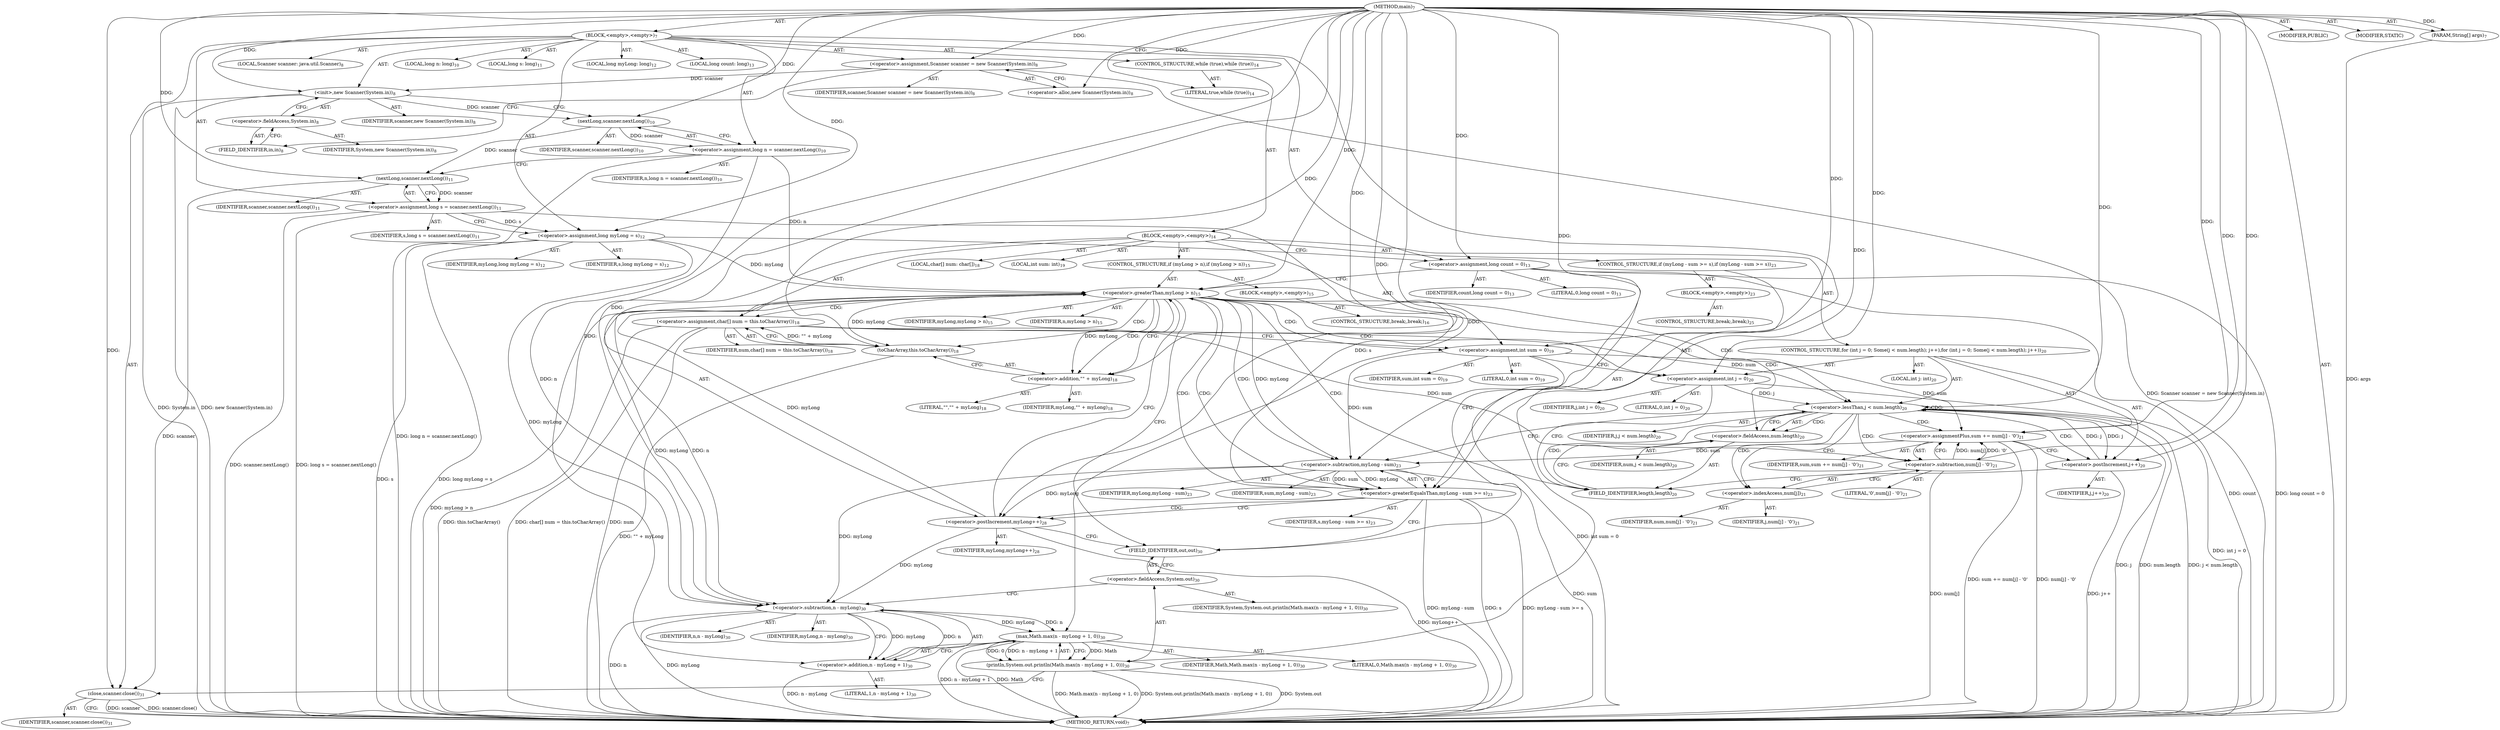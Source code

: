 digraph "main" {  
"19" [label = <(METHOD,main)<SUB>7</SUB>> ]
"20" [label = <(PARAM,String[] args)<SUB>7</SUB>> ]
"21" [label = <(BLOCK,&lt;empty&gt;,&lt;empty&gt;)<SUB>7</SUB>> ]
"4" [label = <(LOCAL,Scanner scanner: java.util.Scanner)<SUB>8</SUB>> ]
"22" [label = <(&lt;operator&gt;.assignment,Scanner scanner = new Scanner(System.in))<SUB>8</SUB>> ]
"23" [label = <(IDENTIFIER,scanner,Scanner scanner = new Scanner(System.in))<SUB>8</SUB>> ]
"24" [label = <(&lt;operator&gt;.alloc,new Scanner(System.in))<SUB>8</SUB>> ]
"25" [label = <(&lt;init&gt;,new Scanner(System.in))<SUB>8</SUB>> ]
"3" [label = <(IDENTIFIER,scanner,new Scanner(System.in))<SUB>8</SUB>> ]
"26" [label = <(&lt;operator&gt;.fieldAccess,System.in)<SUB>8</SUB>> ]
"27" [label = <(IDENTIFIER,System,new Scanner(System.in))<SUB>8</SUB>> ]
"28" [label = <(FIELD_IDENTIFIER,in,in)<SUB>8</SUB>> ]
"29" [label = <(LOCAL,long n: long)<SUB>10</SUB>> ]
"30" [label = <(&lt;operator&gt;.assignment,long n = scanner.nextLong())<SUB>10</SUB>> ]
"31" [label = <(IDENTIFIER,n,long n = scanner.nextLong())<SUB>10</SUB>> ]
"32" [label = <(nextLong,scanner.nextLong())<SUB>10</SUB>> ]
"33" [label = <(IDENTIFIER,scanner,scanner.nextLong())<SUB>10</SUB>> ]
"34" [label = <(LOCAL,long s: long)<SUB>11</SUB>> ]
"35" [label = <(&lt;operator&gt;.assignment,long s = scanner.nextLong())<SUB>11</SUB>> ]
"36" [label = <(IDENTIFIER,s,long s = scanner.nextLong())<SUB>11</SUB>> ]
"37" [label = <(nextLong,scanner.nextLong())<SUB>11</SUB>> ]
"38" [label = <(IDENTIFIER,scanner,scanner.nextLong())<SUB>11</SUB>> ]
"39" [label = <(LOCAL,long myLong: long)<SUB>12</SUB>> ]
"40" [label = <(&lt;operator&gt;.assignment,long myLong = s)<SUB>12</SUB>> ]
"41" [label = <(IDENTIFIER,myLong,long myLong = s)<SUB>12</SUB>> ]
"42" [label = <(IDENTIFIER,s,long myLong = s)<SUB>12</SUB>> ]
"43" [label = <(LOCAL,long count: long)<SUB>13</SUB>> ]
"44" [label = <(&lt;operator&gt;.assignment,long count = 0)<SUB>13</SUB>> ]
"45" [label = <(IDENTIFIER,count,long count = 0)<SUB>13</SUB>> ]
"46" [label = <(LITERAL,0,long count = 0)<SUB>13</SUB>> ]
"47" [label = <(CONTROL_STRUCTURE,while (true),while (true))<SUB>14</SUB>> ]
"48" [label = <(LITERAL,true,while (true))<SUB>14</SUB>> ]
"49" [label = <(BLOCK,&lt;empty&gt;,&lt;empty&gt;)<SUB>14</SUB>> ]
"50" [label = <(CONTROL_STRUCTURE,if (myLong &gt; n),if (myLong &gt; n))<SUB>15</SUB>> ]
"51" [label = <(&lt;operator&gt;.greaterThan,myLong &gt; n)<SUB>15</SUB>> ]
"52" [label = <(IDENTIFIER,myLong,myLong &gt; n)<SUB>15</SUB>> ]
"53" [label = <(IDENTIFIER,n,myLong &gt; n)<SUB>15</SUB>> ]
"54" [label = <(BLOCK,&lt;empty&gt;,&lt;empty&gt;)<SUB>15</SUB>> ]
"55" [label = <(CONTROL_STRUCTURE,break;,break;)<SUB>16</SUB>> ]
"56" [label = <(LOCAL,char[] num: char[])<SUB>18</SUB>> ]
"57" [label = <(&lt;operator&gt;.assignment,char[] num = this.toCharArray())<SUB>18</SUB>> ]
"58" [label = <(IDENTIFIER,num,char[] num = this.toCharArray())<SUB>18</SUB>> ]
"59" [label = <(toCharArray,this.toCharArray())<SUB>18</SUB>> ]
"60" [label = <(&lt;operator&gt;.addition,&quot;&quot; + myLong)<SUB>18</SUB>> ]
"61" [label = <(LITERAL,&quot;&quot;,&quot;&quot; + myLong)<SUB>18</SUB>> ]
"62" [label = <(IDENTIFIER,myLong,&quot;&quot; + myLong)<SUB>18</SUB>> ]
"63" [label = <(LOCAL,int sum: int)<SUB>19</SUB>> ]
"64" [label = <(&lt;operator&gt;.assignment,int sum = 0)<SUB>19</SUB>> ]
"65" [label = <(IDENTIFIER,sum,int sum = 0)<SUB>19</SUB>> ]
"66" [label = <(LITERAL,0,int sum = 0)<SUB>19</SUB>> ]
"67" [label = <(CONTROL_STRUCTURE,for (int j = 0; Some(j &lt; num.length); j++),for (int j = 0; Some(j &lt; num.length); j++))<SUB>20</SUB>> ]
"68" [label = <(LOCAL,int j: int)<SUB>20</SUB>> ]
"69" [label = <(&lt;operator&gt;.assignment,int j = 0)<SUB>20</SUB>> ]
"70" [label = <(IDENTIFIER,j,int j = 0)<SUB>20</SUB>> ]
"71" [label = <(LITERAL,0,int j = 0)<SUB>20</SUB>> ]
"72" [label = <(&lt;operator&gt;.lessThan,j &lt; num.length)<SUB>20</SUB>> ]
"73" [label = <(IDENTIFIER,j,j &lt; num.length)<SUB>20</SUB>> ]
"74" [label = <(&lt;operator&gt;.fieldAccess,num.length)<SUB>20</SUB>> ]
"75" [label = <(IDENTIFIER,num,j &lt; num.length)<SUB>20</SUB>> ]
"76" [label = <(FIELD_IDENTIFIER,length,length)<SUB>20</SUB>> ]
"77" [label = <(&lt;operator&gt;.postIncrement,j++)<SUB>20</SUB>> ]
"78" [label = <(IDENTIFIER,j,j++)<SUB>20</SUB>> ]
"79" [label = <(&lt;operator&gt;.assignmentPlus,sum += num[j] - '0')<SUB>21</SUB>> ]
"80" [label = <(IDENTIFIER,sum,sum += num[j] - '0')<SUB>21</SUB>> ]
"81" [label = <(&lt;operator&gt;.subtraction,num[j] - '0')<SUB>21</SUB>> ]
"82" [label = <(&lt;operator&gt;.indexAccess,num[j])<SUB>21</SUB>> ]
"83" [label = <(IDENTIFIER,num,num[j] - '0')<SUB>21</SUB>> ]
"84" [label = <(IDENTIFIER,j,num[j] - '0')<SUB>21</SUB>> ]
"85" [label = <(LITERAL,'0',num[j] - '0')<SUB>21</SUB>> ]
"86" [label = <(CONTROL_STRUCTURE,if (myLong - sum &gt;= s),if (myLong - sum &gt;= s))<SUB>23</SUB>> ]
"87" [label = <(&lt;operator&gt;.greaterEqualsThan,myLong - sum &gt;= s)<SUB>23</SUB>> ]
"88" [label = <(&lt;operator&gt;.subtraction,myLong - sum)<SUB>23</SUB>> ]
"89" [label = <(IDENTIFIER,myLong,myLong - sum)<SUB>23</SUB>> ]
"90" [label = <(IDENTIFIER,sum,myLong - sum)<SUB>23</SUB>> ]
"91" [label = <(IDENTIFIER,s,myLong - sum &gt;= s)<SUB>23</SUB>> ]
"92" [label = <(BLOCK,&lt;empty&gt;,&lt;empty&gt;)<SUB>23</SUB>> ]
"93" [label = <(CONTROL_STRUCTURE,break;,break;)<SUB>25</SUB>> ]
"94" [label = <(&lt;operator&gt;.postIncrement,myLong++)<SUB>28</SUB>> ]
"95" [label = <(IDENTIFIER,myLong,myLong++)<SUB>28</SUB>> ]
"96" [label = <(println,System.out.println(Math.max(n - myLong + 1, 0)))<SUB>30</SUB>> ]
"97" [label = <(&lt;operator&gt;.fieldAccess,System.out)<SUB>30</SUB>> ]
"98" [label = <(IDENTIFIER,System,System.out.println(Math.max(n - myLong + 1, 0)))<SUB>30</SUB>> ]
"99" [label = <(FIELD_IDENTIFIER,out,out)<SUB>30</SUB>> ]
"100" [label = <(max,Math.max(n - myLong + 1, 0))<SUB>30</SUB>> ]
"101" [label = <(IDENTIFIER,Math,Math.max(n - myLong + 1, 0))<SUB>30</SUB>> ]
"102" [label = <(&lt;operator&gt;.addition,n - myLong + 1)<SUB>30</SUB>> ]
"103" [label = <(&lt;operator&gt;.subtraction,n - myLong)<SUB>30</SUB>> ]
"104" [label = <(IDENTIFIER,n,n - myLong)<SUB>30</SUB>> ]
"105" [label = <(IDENTIFIER,myLong,n - myLong)<SUB>30</SUB>> ]
"106" [label = <(LITERAL,1,n - myLong + 1)<SUB>30</SUB>> ]
"107" [label = <(LITERAL,0,Math.max(n - myLong + 1, 0))<SUB>30</SUB>> ]
"108" [label = <(close,scanner.close())<SUB>31</SUB>> ]
"109" [label = <(IDENTIFIER,scanner,scanner.close())<SUB>31</SUB>> ]
"110" [label = <(MODIFIER,PUBLIC)> ]
"111" [label = <(MODIFIER,STATIC)> ]
"112" [label = <(METHOD_RETURN,void)<SUB>7</SUB>> ]
  "19" -> "20"  [ label = "AST: "] 
  "19" -> "21"  [ label = "AST: "] 
  "19" -> "110"  [ label = "AST: "] 
  "19" -> "111"  [ label = "AST: "] 
  "19" -> "112"  [ label = "AST: "] 
  "21" -> "4"  [ label = "AST: "] 
  "21" -> "22"  [ label = "AST: "] 
  "21" -> "25"  [ label = "AST: "] 
  "21" -> "29"  [ label = "AST: "] 
  "21" -> "30"  [ label = "AST: "] 
  "21" -> "34"  [ label = "AST: "] 
  "21" -> "35"  [ label = "AST: "] 
  "21" -> "39"  [ label = "AST: "] 
  "21" -> "40"  [ label = "AST: "] 
  "21" -> "43"  [ label = "AST: "] 
  "21" -> "44"  [ label = "AST: "] 
  "21" -> "47"  [ label = "AST: "] 
  "21" -> "96"  [ label = "AST: "] 
  "21" -> "108"  [ label = "AST: "] 
  "22" -> "23"  [ label = "AST: "] 
  "22" -> "24"  [ label = "AST: "] 
  "25" -> "3"  [ label = "AST: "] 
  "25" -> "26"  [ label = "AST: "] 
  "26" -> "27"  [ label = "AST: "] 
  "26" -> "28"  [ label = "AST: "] 
  "30" -> "31"  [ label = "AST: "] 
  "30" -> "32"  [ label = "AST: "] 
  "32" -> "33"  [ label = "AST: "] 
  "35" -> "36"  [ label = "AST: "] 
  "35" -> "37"  [ label = "AST: "] 
  "37" -> "38"  [ label = "AST: "] 
  "40" -> "41"  [ label = "AST: "] 
  "40" -> "42"  [ label = "AST: "] 
  "44" -> "45"  [ label = "AST: "] 
  "44" -> "46"  [ label = "AST: "] 
  "47" -> "48"  [ label = "AST: "] 
  "47" -> "49"  [ label = "AST: "] 
  "49" -> "50"  [ label = "AST: "] 
  "49" -> "56"  [ label = "AST: "] 
  "49" -> "57"  [ label = "AST: "] 
  "49" -> "63"  [ label = "AST: "] 
  "49" -> "64"  [ label = "AST: "] 
  "49" -> "67"  [ label = "AST: "] 
  "49" -> "86"  [ label = "AST: "] 
  "49" -> "94"  [ label = "AST: "] 
  "50" -> "51"  [ label = "AST: "] 
  "50" -> "54"  [ label = "AST: "] 
  "51" -> "52"  [ label = "AST: "] 
  "51" -> "53"  [ label = "AST: "] 
  "54" -> "55"  [ label = "AST: "] 
  "57" -> "58"  [ label = "AST: "] 
  "57" -> "59"  [ label = "AST: "] 
  "59" -> "60"  [ label = "AST: "] 
  "60" -> "61"  [ label = "AST: "] 
  "60" -> "62"  [ label = "AST: "] 
  "64" -> "65"  [ label = "AST: "] 
  "64" -> "66"  [ label = "AST: "] 
  "67" -> "68"  [ label = "AST: "] 
  "67" -> "69"  [ label = "AST: "] 
  "67" -> "72"  [ label = "AST: "] 
  "67" -> "77"  [ label = "AST: "] 
  "67" -> "79"  [ label = "AST: "] 
  "69" -> "70"  [ label = "AST: "] 
  "69" -> "71"  [ label = "AST: "] 
  "72" -> "73"  [ label = "AST: "] 
  "72" -> "74"  [ label = "AST: "] 
  "74" -> "75"  [ label = "AST: "] 
  "74" -> "76"  [ label = "AST: "] 
  "77" -> "78"  [ label = "AST: "] 
  "79" -> "80"  [ label = "AST: "] 
  "79" -> "81"  [ label = "AST: "] 
  "81" -> "82"  [ label = "AST: "] 
  "81" -> "85"  [ label = "AST: "] 
  "82" -> "83"  [ label = "AST: "] 
  "82" -> "84"  [ label = "AST: "] 
  "86" -> "87"  [ label = "AST: "] 
  "86" -> "92"  [ label = "AST: "] 
  "87" -> "88"  [ label = "AST: "] 
  "87" -> "91"  [ label = "AST: "] 
  "88" -> "89"  [ label = "AST: "] 
  "88" -> "90"  [ label = "AST: "] 
  "92" -> "93"  [ label = "AST: "] 
  "94" -> "95"  [ label = "AST: "] 
  "96" -> "97"  [ label = "AST: "] 
  "96" -> "100"  [ label = "AST: "] 
  "97" -> "98"  [ label = "AST: "] 
  "97" -> "99"  [ label = "AST: "] 
  "100" -> "101"  [ label = "AST: "] 
  "100" -> "102"  [ label = "AST: "] 
  "100" -> "107"  [ label = "AST: "] 
  "102" -> "103"  [ label = "AST: "] 
  "102" -> "106"  [ label = "AST: "] 
  "103" -> "104"  [ label = "AST: "] 
  "103" -> "105"  [ label = "AST: "] 
  "108" -> "109"  [ label = "AST: "] 
  "22" -> "28"  [ label = "CFG: "] 
  "25" -> "32"  [ label = "CFG: "] 
  "30" -> "37"  [ label = "CFG: "] 
  "35" -> "40"  [ label = "CFG: "] 
  "40" -> "44"  [ label = "CFG: "] 
  "44" -> "51"  [ label = "CFG: "] 
  "44" -> "99"  [ label = "CFG: "] 
  "96" -> "108"  [ label = "CFG: "] 
  "108" -> "112"  [ label = "CFG: "] 
  "24" -> "22"  [ label = "CFG: "] 
  "26" -> "25"  [ label = "CFG: "] 
  "32" -> "30"  [ label = "CFG: "] 
  "37" -> "35"  [ label = "CFG: "] 
  "97" -> "103"  [ label = "CFG: "] 
  "100" -> "96"  [ label = "CFG: "] 
  "28" -> "26"  [ label = "CFG: "] 
  "57" -> "64"  [ label = "CFG: "] 
  "64" -> "69"  [ label = "CFG: "] 
  "94" -> "51"  [ label = "CFG: "] 
  "94" -> "99"  [ label = "CFG: "] 
  "99" -> "97"  [ label = "CFG: "] 
  "102" -> "100"  [ label = "CFG: "] 
  "51" -> "99"  [ label = "CFG: "] 
  "51" -> "60"  [ label = "CFG: "] 
  "59" -> "57"  [ label = "CFG: "] 
  "69" -> "76"  [ label = "CFG: "] 
  "72" -> "82"  [ label = "CFG: "] 
  "72" -> "88"  [ label = "CFG: "] 
  "77" -> "76"  [ label = "CFG: "] 
  "79" -> "77"  [ label = "CFG: "] 
  "87" -> "99"  [ label = "CFG: "] 
  "87" -> "94"  [ label = "CFG: "] 
  "103" -> "102"  [ label = "CFG: "] 
  "60" -> "59"  [ label = "CFG: "] 
  "74" -> "72"  [ label = "CFG: "] 
  "81" -> "79"  [ label = "CFG: "] 
  "88" -> "87"  [ label = "CFG: "] 
  "76" -> "74"  [ label = "CFG: "] 
  "82" -> "81"  [ label = "CFG: "] 
  "19" -> "24"  [ label = "CFG: "] 
  "20" -> "112"  [ label = "DDG: args"] 
  "22" -> "112"  [ label = "DDG: Scanner scanner = new Scanner(System.in)"] 
  "25" -> "112"  [ label = "DDG: System.in"] 
  "25" -> "112"  [ label = "DDG: new Scanner(System.in)"] 
  "30" -> "112"  [ label = "DDG: long n = scanner.nextLong()"] 
  "35" -> "112"  [ label = "DDG: scanner.nextLong()"] 
  "35" -> "112"  [ label = "DDG: long s = scanner.nextLong()"] 
  "40" -> "112"  [ label = "DDG: s"] 
  "40" -> "112"  [ label = "DDG: long myLong = s"] 
  "44" -> "112"  [ label = "DDG: count"] 
  "44" -> "112"  [ label = "DDG: long count = 0"] 
  "51" -> "112"  [ label = "DDG: myLong &gt; n"] 
  "57" -> "112"  [ label = "DDG: num"] 
  "59" -> "112"  [ label = "DDG: &quot;&quot; + myLong"] 
  "57" -> "112"  [ label = "DDG: this.toCharArray()"] 
  "57" -> "112"  [ label = "DDG: char[] num = this.toCharArray()"] 
  "64" -> "112"  [ label = "DDG: int sum = 0"] 
  "69" -> "112"  [ label = "DDG: int j = 0"] 
  "72" -> "112"  [ label = "DDG: j"] 
  "72" -> "112"  [ label = "DDG: num.length"] 
  "72" -> "112"  [ label = "DDG: j &lt; num.length"] 
  "88" -> "112"  [ label = "DDG: sum"] 
  "87" -> "112"  [ label = "DDG: myLong - sum"] 
  "87" -> "112"  [ label = "DDG: s"] 
  "87" -> "112"  [ label = "DDG: myLong - sum &gt;= s"] 
  "94" -> "112"  [ label = "DDG: myLong++"] 
  "81" -> "112"  [ label = "DDG: num[j]"] 
  "79" -> "112"  [ label = "DDG: num[j] - '0'"] 
  "79" -> "112"  [ label = "DDG: sum += num[j] - '0'"] 
  "77" -> "112"  [ label = "DDG: j++"] 
  "96" -> "112"  [ label = "DDG: System.out"] 
  "103" -> "112"  [ label = "DDG: n"] 
  "103" -> "112"  [ label = "DDG: myLong"] 
  "102" -> "112"  [ label = "DDG: n - myLong"] 
  "100" -> "112"  [ label = "DDG: n - myLong + 1"] 
  "96" -> "112"  [ label = "DDG: Math.max(n - myLong + 1, 0)"] 
  "96" -> "112"  [ label = "DDG: System.out.println(Math.max(n - myLong + 1, 0))"] 
  "108" -> "112"  [ label = "DDG: scanner"] 
  "108" -> "112"  [ label = "DDG: scanner.close()"] 
  "100" -> "112"  [ label = "DDG: Math"] 
  "19" -> "20"  [ label = "DDG: "] 
  "19" -> "22"  [ label = "DDG: "] 
  "32" -> "30"  [ label = "DDG: scanner"] 
  "37" -> "35"  [ label = "DDG: scanner"] 
  "35" -> "40"  [ label = "DDG: s"] 
  "19" -> "40"  [ label = "DDG: "] 
  "19" -> "44"  [ label = "DDG: "] 
  "22" -> "25"  [ label = "DDG: scanner"] 
  "19" -> "25"  [ label = "DDG: "] 
  "19" -> "48"  [ label = "DDG: "] 
  "100" -> "96"  [ label = "DDG: Math"] 
  "100" -> "96"  [ label = "DDG: n - myLong + 1"] 
  "100" -> "96"  [ label = "DDG: 0"] 
  "37" -> "108"  [ label = "DDG: scanner"] 
  "19" -> "108"  [ label = "DDG: "] 
  "25" -> "32"  [ label = "DDG: scanner"] 
  "19" -> "32"  [ label = "DDG: "] 
  "32" -> "37"  [ label = "DDG: scanner"] 
  "19" -> "37"  [ label = "DDG: "] 
  "59" -> "57"  [ label = "DDG: &quot;&quot; + myLong"] 
  "19" -> "64"  [ label = "DDG: "] 
  "19" -> "100"  [ label = "DDG: "] 
  "103" -> "100"  [ label = "DDG: n"] 
  "103" -> "100"  [ label = "DDG: myLong"] 
  "19" -> "69"  [ label = "DDG: "] 
  "81" -> "79"  [ label = "DDG: num[j]"] 
  "81" -> "79"  [ label = "DDG: '0'"] 
  "88" -> "94"  [ label = "DDG: myLong"] 
  "19" -> "94"  [ label = "DDG: "] 
  "103" -> "102"  [ label = "DDG: n"] 
  "103" -> "102"  [ label = "DDG: myLong"] 
  "19" -> "102"  [ label = "DDG: "] 
  "40" -> "51"  [ label = "DDG: myLong"] 
  "94" -> "51"  [ label = "DDG: myLong"] 
  "19" -> "51"  [ label = "DDG: "] 
  "30" -> "51"  [ label = "DDG: n"] 
  "19" -> "59"  [ label = "DDG: "] 
  "51" -> "59"  [ label = "DDG: myLong"] 
  "69" -> "72"  [ label = "DDG: j"] 
  "77" -> "72"  [ label = "DDG: j"] 
  "19" -> "72"  [ label = "DDG: "] 
  "57" -> "72"  [ label = "DDG: num"] 
  "72" -> "77"  [ label = "DDG: j"] 
  "19" -> "77"  [ label = "DDG: "] 
  "64" -> "79"  [ label = "DDG: sum"] 
  "19" -> "79"  [ label = "DDG: "] 
  "88" -> "87"  [ label = "DDG: myLong"] 
  "88" -> "87"  [ label = "DDG: sum"] 
  "19" -> "87"  [ label = "DDG: "] 
  "35" -> "87"  [ label = "DDG: s"] 
  "30" -> "103"  [ label = "DDG: n"] 
  "51" -> "103"  [ label = "DDG: n"] 
  "19" -> "103"  [ label = "DDG: "] 
  "40" -> "103"  [ label = "DDG: myLong"] 
  "51" -> "103"  [ label = "DDG: myLong"] 
  "88" -> "103"  [ label = "DDG: myLong"] 
  "94" -> "103"  [ label = "DDG: myLong"] 
  "19" -> "60"  [ label = "DDG: "] 
  "51" -> "60"  [ label = "DDG: myLong"] 
  "57" -> "81"  [ label = "DDG: num"] 
  "19" -> "81"  [ label = "DDG: "] 
  "19" -> "88"  [ label = "DDG: "] 
  "51" -> "88"  [ label = "DDG: myLong"] 
  "64" -> "88"  [ label = "DDG: sum"] 
  "79" -> "88"  [ label = "DDG: sum"] 
  "51" -> "60"  [ label = "CDG: "] 
  "51" -> "64"  [ label = "CDG: "] 
  "51" -> "57"  [ label = "CDG: "] 
  "51" -> "72"  [ label = "CDG: "] 
  "51" -> "69"  [ label = "CDG: "] 
  "51" -> "88"  [ label = "CDG: "] 
  "51" -> "74"  [ label = "CDG: "] 
  "51" -> "76"  [ label = "CDG: "] 
  "51" -> "59"  [ label = "CDG: "] 
  "51" -> "87"  [ label = "CDG: "] 
  "72" -> "77"  [ label = "CDG: "] 
  "72" -> "81"  [ label = "CDG: "] 
  "72" -> "72"  [ label = "CDG: "] 
  "72" -> "74"  [ label = "CDG: "] 
  "72" -> "76"  [ label = "CDG: "] 
  "72" -> "82"  [ label = "CDG: "] 
  "72" -> "79"  [ label = "CDG: "] 
  "87" -> "94"  [ label = "CDG: "] 
  "87" -> "51"  [ label = "CDG: "] 
}
